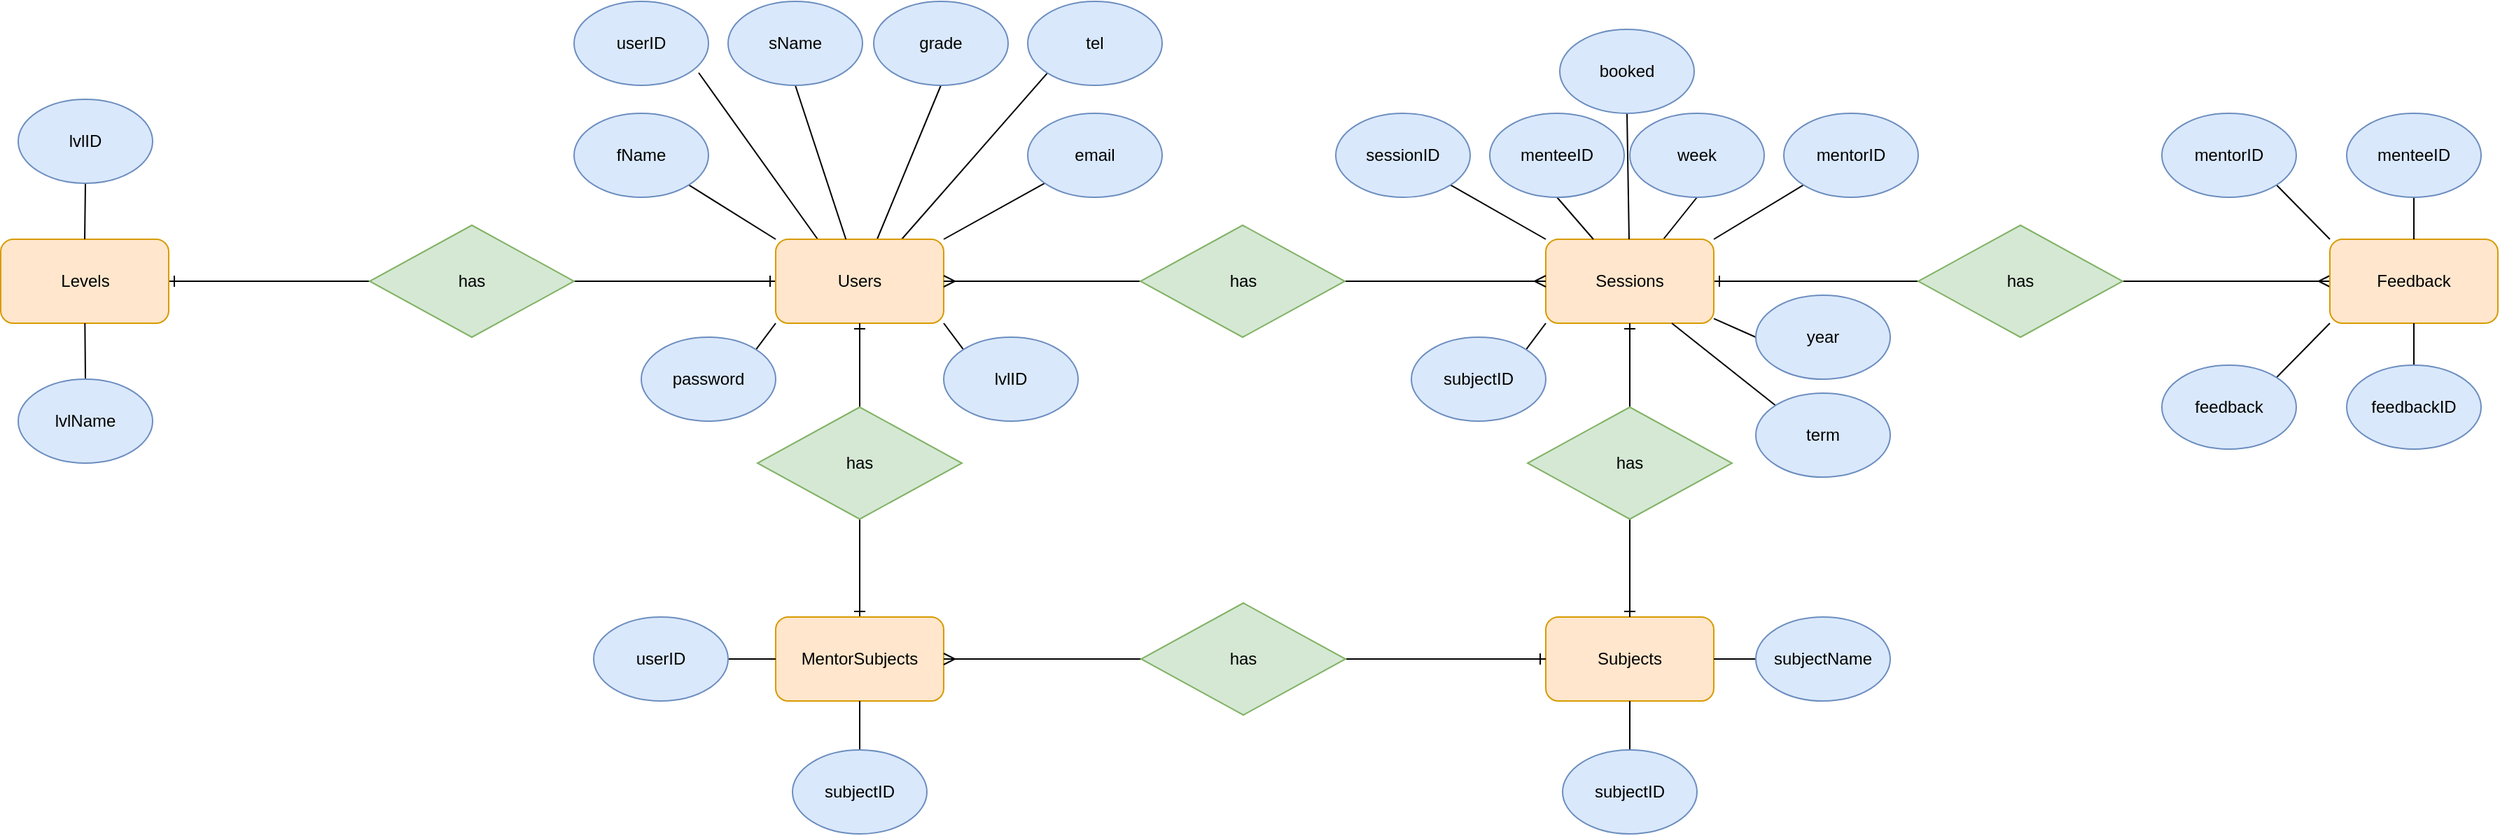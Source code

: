 <mxfile version="20.8.16" type="device"><diagram id="KB6O-Q5EDf45bet2IjJZ" name="Page-1"><mxGraphModel dx="2712" dy="2264" grid="1" gridSize="10" guides="1" tooltips="1" connect="1" arrows="1" fold="1" page="1" pageScale="1" pageWidth="827" pageHeight="1169" math="0" shadow="0"><root><mxCell id="0"/><mxCell id="1" parent="0"/><mxCell id="-zIeDHFZ9ukpvV9Ja7mC-28" style="edgeStyle=none;rounded=0;orthogonalLoop=1;jettySize=auto;html=1;entryX=0.5;entryY=1;entryDx=0;entryDy=0;startArrow=none;startFill=0;endArrow=none;endFill=0;" edge="1" parent="1" source="uIqHC5CVJwRMBzlvfvUY-2" target="-zIeDHFZ9ukpvV9Ja7mC-27"><mxGeometry relative="1" as="geometry"/></mxCell><mxCell id="-zIeDHFZ9ukpvV9Ja7mC-30" style="edgeStyle=none;rounded=0;orthogonalLoop=1;jettySize=auto;html=1;exitX=0;exitY=1;exitDx=0;exitDy=0;entryX=1;entryY=0;entryDx=0;entryDy=0;startArrow=none;startFill=0;endArrow=none;endFill=0;" edge="1" parent="1" source="uIqHC5CVJwRMBzlvfvUY-2" target="-zIeDHFZ9ukpvV9Ja7mC-29"><mxGeometry relative="1" as="geometry"/></mxCell><mxCell id="-zIeDHFZ9ukpvV9Ja7mC-37" style="edgeStyle=none;rounded=0;orthogonalLoop=1;jettySize=auto;html=1;exitX=1;exitY=0.5;exitDx=0;exitDy=0;entryX=0;entryY=0.5;entryDx=0;entryDy=0;startArrow=ERone;startFill=0;endArrow=ERmany;endFill=0;" edge="1" parent="1" source="uIqHC5CVJwRMBzlvfvUY-2" target="-zIeDHFZ9ukpvV9Ja7mC-36"><mxGeometry relative="1" as="geometry"/></mxCell><mxCell id="uIqHC5CVJwRMBzlvfvUY-2" value="Sessions" style="rounded=1;whiteSpace=wrap;html=1;fillColor=#ffe6cc;strokeColor=#d79b00;" parent="1" vertex="1"><mxGeometry x="630" y="160" width="120" height="60" as="geometry"/></mxCell><mxCell id="-zIeDHFZ9ukpvV9Ja7mC-1" style="edgeStyle=orthogonalEdgeStyle;rounded=0;orthogonalLoop=1;jettySize=auto;html=1;exitX=0.5;exitY=1;exitDx=0;exitDy=0;entryX=0.5;entryY=0;entryDx=0;entryDy=0;startArrow=none;startFill=0;endArrow=ERone;endFill=0;" edge="1" parent="1" source="-zIeDHFZ9ukpvV9Ja7mC-5" target="l6y2hNjMGDysKEDIREni-4"><mxGeometry relative="1" as="geometry"/></mxCell><mxCell id="-zIeDHFZ9ukpvV9Ja7mC-4" style="edgeStyle=orthogonalEdgeStyle;rounded=0;orthogonalLoop=1;jettySize=auto;html=1;startArrow=ERone;startFill=0;endArrow=ERone;endFill=0;" edge="1" parent="1" source="uIqHC5CVJwRMBzlvfvUY-3" target="-zIeDHFZ9ukpvV9Ja7mC-3"><mxGeometry relative="1" as="geometry"/></mxCell><mxCell id="-zIeDHFZ9ukpvV9Ja7mC-17" style="edgeStyle=none;rounded=0;orthogonalLoop=1;jettySize=auto;html=1;entryX=0.5;entryY=1;entryDx=0;entryDy=0;startArrow=none;startFill=0;endArrow=none;endFill=0;" edge="1" parent="1" source="uIqHC5CVJwRMBzlvfvUY-3" target="-zIeDHFZ9ukpvV9Ja7mC-15"><mxGeometry relative="1" as="geometry"/></mxCell><mxCell id="-zIeDHFZ9ukpvV9Ja7mC-18" style="edgeStyle=none;rounded=0;orthogonalLoop=1;jettySize=auto;html=1;exitX=0.25;exitY=0;exitDx=0;exitDy=0;entryX=0.927;entryY=0.85;entryDx=0;entryDy=0;entryPerimeter=0;startArrow=none;startFill=0;endArrow=none;endFill=0;" edge="1" parent="1" source="uIqHC5CVJwRMBzlvfvUY-3" target="-zIeDHFZ9ukpvV9Ja7mC-13"><mxGeometry relative="1" as="geometry"/></mxCell><mxCell id="-zIeDHFZ9ukpvV9Ja7mC-19" style="edgeStyle=none;rounded=0;orthogonalLoop=1;jettySize=auto;html=1;exitX=0.75;exitY=0;exitDx=0;exitDy=0;entryX=0;entryY=1;entryDx=0;entryDy=0;startArrow=none;startFill=0;endArrow=none;endFill=0;" edge="1" parent="1" source="uIqHC5CVJwRMBzlvfvUY-3" target="-zIeDHFZ9ukpvV9Ja7mC-14"><mxGeometry relative="1" as="geometry"/></mxCell><mxCell id="-zIeDHFZ9ukpvV9Ja7mC-20" style="edgeStyle=none;rounded=0;orthogonalLoop=1;jettySize=auto;html=1;exitX=1;exitY=0;exitDx=0;exitDy=0;startArrow=none;startFill=0;endArrow=none;endFill=0;" edge="1" parent="1" source="uIqHC5CVJwRMBzlvfvUY-3" target="-zIeDHFZ9ukpvV9Ja7mC-12"><mxGeometry relative="1" as="geometry"/></mxCell><mxCell id="-zIeDHFZ9ukpvV9Ja7mC-24" style="edgeStyle=none;rounded=0;orthogonalLoop=1;jettySize=auto;html=1;exitX=0;exitY=1;exitDx=0;exitDy=0;entryX=1;entryY=0;entryDx=0;entryDy=0;startArrow=none;startFill=0;endArrow=none;endFill=0;" edge="1" parent="1" source="uIqHC5CVJwRMBzlvfvUY-3" target="-zIeDHFZ9ukpvV9Ja7mC-23"><mxGeometry relative="1" as="geometry"/></mxCell><mxCell id="-zIeDHFZ9ukpvV9Ja7mC-26" style="edgeStyle=none;rounded=0;orthogonalLoop=1;jettySize=auto;html=1;exitX=1;exitY=1;exitDx=0;exitDy=0;entryX=0;entryY=0;entryDx=0;entryDy=0;startArrow=none;startFill=0;endArrow=none;endFill=0;" edge="1" parent="1" source="uIqHC5CVJwRMBzlvfvUY-3" target="-zIeDHFZ9ukpvV9Ja7mC-21"><mxGeometry relative="1" as="geometry"/></mxCell><mxCell id="uIqHC5CVJwRMBzlvfvUY-3" value="Users" style="rounded=1;whiteSpace=wrap;html=1;fillColor=#ffe6cc;strokeColor=#d79b00;" parent="1" vertex="1"><mxGeometry x="80" y="160" width="120" height="60" as="geometry"/></mxCell><mxCell id="uIqHC5CVJwRMBzlvfvUY-4" value="" style="endArrow=ERmany;html=1;rounded=0;entryX=0;entryY=0.5;entryDx=0;entryDy=0;startArrow=ERmany;startFill=0;endFill=0;exitX=1;exitY=0.5;exitDx=0;exitDy=0;" parent="1" source="uIqHC5CVJwRMBzlvfvUY-3" target="uIqHC5CVJwRMBzlvfvUY-2" edge="1"><mxGeometry width="50" height="50" relative="1" as="geometry"><mxPoint x="270" y="220" as="sourcePoint"/><mxPoint x="320" y="150" as="targetPoint"/></mxGeometry></mxCell><mxCell id="uIqHC5CVJwRMBzlvfvUY-5" value="has" style="rhombus;whiteSpace=wrap;html=1;fillColor=#d5e8d4;strokeColor=#82b366;" parent="1" vertex="1"><mxGeometry x="340.5" y="150" width="146" height="80" as="geometry"/></mxCell><mxCell id="l6y2hNjMGDysKEDIREni-1" value="Subjects" style="rounded=1;whiteSpace=wrap;html=1;fillColor=#ffe6cc;strokeColor=#d79b00;" parent="1" vertex="1"><mxGeometry x="630" y="430" width="120" height="60" as="geometry"/></mxCell><mxCell id="l6y2hNjMGDysKEDIREni-2" value="" style="endArrow=ERone;html=1;rounded=0;startArrow=ERone;startFill=0;endFill=0;exitX=0.5;exitY=1;exitDx=0;exitDy=0;" parent="1" source="uIqHC5CVJwRMBzlvfvUY-2" target="l6y2hNjMGDysKEDIREni-1" edge="1"><mxGeometry width="50" height="50" relative="1" as="geometry"><mxPoint x="600" y="300" as="sourcePoint"/><mxPoint x="170.0" y="300" as="targetPoint"/></mxGeometry></mxCell><mxCell id="l6y2hNjMGDysKEDIREni-3" value="has" style="rhombus;whiteSpace=wrap;html=1;fillColor=#d5e8d4;strokeColor=#82b366;" parent="1" vertex="1"><mxGeometry x="617" y="280" width="146" height="80" as="geometry"/></mxCell><mxCell id="l6y2hNjMGDysKEDIREni-4" value="MentorSubjects" style="rounded=1;whiteSpace=wrap;html=1;fillColor=#ffe6cc;strokeColor=#d79b00;" parent="1" vertex="1"><mxGeometry x="80" y="430" width="120" height="60" as="geometry"/></mxCell><mxCell id="l6y2hNjMGDysKEDIREni-5" value="" style="endArrow=ERmany;html=1;rounded=0;startArrow=ERone;startFill=0;endFill=0;exitX=0;exitY=0.5;exitDx=0;exitDy=0;entryX=1;entryY=0.5;entryDx=0;entryDy=0;" parent="1" source="l6y2hNjMGDysKEDIREni-1" target="l6y2hNjMGDysKEDIREni-4" edge="1"><mxGeometry width="50" height="50" relative="1" as="geometry"><mxPoint x="629" y="650" as="sourcePoint"/><mxPoint x="370" y="400" as="targetPoint"/></mxGeometry></mxCell><mxCell id="l6y2hNjMGDysKEDIREni-6" value="has" style="rhombus;whiteSpace=wrap;html=1;fillColor=#d5e8d4;strokeColor=#82b366;" parent="1" vertex="1"><mxGeometry x="341" y="420" width="146" height="80" as="geometry"/></mxCell><mxCell id="-Dnqjt6mxtjwSHlAr9id-11" style="edgeStyle=none;rounded=0;orthogonalLoop=1;jettySize=auto;html=1;exitX=0.5;exitY=1;exitDx=0;exitDy=0;endArrow=none;endFill=0;" parent="1" source="xX2EajB_xvNSz8sbWxjt-5" target="uIqHC5CVJwRMBzlvfvUY-3" edge="1"><mxGeometry relative="1" as="geometry"/></mxCell><mxCell id="xX2EajB_xvNSz8sbWxjt-5" value="sName" style="ellipse;whiteSpace=wrap;html=1;fillColor=#dae8fc;strokeColor=#6c8ebf;" parent="1" vertex="1"><mxGeometry x="46" y="-10" width="96" height="60" as="geometry"/></mxCell><mxCell id="-Dnqjt6mxtjwSHlAr9id-10" style="rounded=0;orthogonalLoop=1;jettySize=auto;html=1;exitX=1;exitY=1;exitDx=0;exitDy=0;entryX=0;entryY=0;entryDx=0;entryDy=0;endArrow=none;endFill=0;" parent="1" source="xX2EajB_xvNSz8sbWxjt-7" target="uIqHC5CVJwRMBzlvfvUY-3" edge="1"><mxGeometry relative="1" as="geometry"/></mxCell><mxCell id="xX2EajB_xvNSz8sbWxjt-7" value="fName" style="ellipse;whiteSpace=wrap;html=1;fillColor=#dae8fc;strokeColor=#6c8ebf;" parent="1" vertex="1"><mxGeometry x="-64" y="70" width="96" height="60" as="geometry"/></mxCell><mxCell id="-Dnqjt6mxtjwSHlAr9id-16" style="edgeStyle=none;rounded=0;orthogonalLoop=1;jettySize=auto;html=1;exitX=0.5;exitY=1;exitDx=0;exitDy=0;endArrow=none;endFill=0;" parent="1" source="-Dnqjt6mxtjwSHlAr9id-1" target="uIqHC5CVJwRMBzlvfvUY-2" edge="1"><mxGeometry relative="1" as="geometry"/></mxCell><mxCell id="-Dnqjt6mxtjwSHlAr9id-1" value="menteeID" style="ellipse;whiteSpace=wrap;html=1;fillColor=#dae8fc;strokeColor=#6c8ebf;" parent="1" vertex="1"><mxGeometry x="590" y="70" width="96" height="60" as="geometry"/></mxCell><mxCell id="-Dnqjt6mxtjwSHlAr9id-17" style="edgeStyle=none;rounded=0;orthogonalLoop=1;jettySize=auto;html=1;exitX=0;exitY=1;exitDx=0;exitDy=0;entryX=1;entryY=0;entryDx=0;entryDy=0;endArrow=none;endFill=0;" parent="1" source="-Dnqjt6mxtjwSHlAr9id-2" target="uIqHC5CVJwRMBzlvfvUY-2" edge="1"><mxGeometry relative="1" as="geometry"/></mxCell><mxCell id="-Dnqjt6mxtjwSHlAr9id-2" value="mentorID" style="ellipse;whiteSpace=wrap;html=1;fillColor=#dae8fc;strokeColor=#6c8ebf;" parent="1" vertex="1"><mxGeometry x="800" y="70" width="96" height="60" as="geometry"/></mxCell><mxCell id="-Dnqjt6mxtjwSHlAr9id-18" style="edgeStyle=none;rounded=0;orthogonalLoop=1;jettySize=auto;html=1;exitX=0;exitY=0.5;exitDx=0;exitDy=0;endArrow=none;endFill=0;" parent="1" source="-Dnqjt6mxtjwSHlAr9id-3" target="uIqHC5CVJwRMBzlvfvUY-2" edge="1"><mxGeometry relative="1" as="geometry"/></mxCell><mxCell id="-Dnqjt6mxtjwSHlAr9id-3" value="year" style="ellipse;whiteSpace=wrap;html=1;fillColor=#dae8fc;strokeColor=#6c8ebf;" parent="1" vertex="1"><mxGeometry x="780" y="200" width="96" height="60" as="geometry"/></mxCell><mxCell id="-Dnqjt6mxtjwSHlAr9id-19" style="edgeStyle=none;rounded=0;orthogonalLoop=1;jettySize=auto;html=1;exitX=0;exitY=0;exitDx=0;exitDy=0;entryX=0.75;entryY=1;entryDx=0;entryDy=0;endArrow=none;endFill=0;" parent="1" source="-Dnqjt6mxtjwSHlAr9id-4" target="uIqHC5CVJwRMBzlvfvUY-2" edge="1"><mxGeometry relative="1" as="geometry"/></mxCell><mxCell id="-Dnqjt6mxtjwSHlAr9id-4" value="term" style="ellipse;whiteSpace=wrap;html=1;fillColor=#dae8fc;strokeColor=#6c8ebf;" parent="1" vertex="1"><mxGeometry x="780" y="270" width="96" height="60" as="geometry"/></mxCell><mxCell id="-Dnqjt6mxtjwSHlAr9id-15" style="edgeStyle=none;rounded=0;orthogonalLoop=1;jettySize=auto;html=1;exitX=1;exitY=1;exitDx=0;exitDy=0;entryX=0;entryY=0;entryDx=0;entryDy=0;endArrow=none;endFill=0;" parent="1" source="-Dnqjt6mxtjwSHlAr9id-5" target="uIqHC5CVJwRMBzlvfvUY-2" edge="1"><mxGeometry relative="1" as="geometry"/></mxCell><mxCell id="-Dnqjt6mxtjwSHlAr9id-5" value="sessionID" style="ellipse;whiteSpace=wrap;html=1;fillColor=#dae8fc;strokeColor=#6c8ebf;" parent="1" vertex="1"><mxGeometry x="480" y="70" width="96" height="60" as="geometry"/></mxCell><mxCell id="-Dnqjt6mxtjwSHlAr9id-22" style="edgeStyle=none;rounded=0;orthogonalLoop=1;jettySize=auto;html=1;endArrow=none;endFill=0;" parent="1" source="-Dnqjt6mxtjwSHlAr9id-6" target="l6y2hNjMGDysKEDIREni-1" edge="1"><mxGeometry relative="1" as="geometry"/></mxCell><mxCell id="-Dnqjt6mxtjwSHlAr9id-6" value="subjectID" style="ellipse;whiteSpace=wrap;html=1;fillColor=#dae8fc;strokeColor=#6c8ebf;" parent="1" vertex="1"><mxGeometry x="642" y="525" width="96" height="60" as="geometry"/></mxCell><mxCell id="-Dnqjt6mxtjwSHlAr9id-20" style="edgeStyle=none;rounded=0;orthogonalLoop=1;jettySize=auto;html=1;endArrow=none;endFill=0;" parent="1" source="-Dnqjt6mxtjwSHlAr9id-9" target="l6y2hNjMGDysKEDIREni-1" edge="1"><mxGeometry relative="1" as="geometry"/></mxCell><mxCell id="-Dnqjt6mxtjwSHlAr9id-9" value="subjectName" style="ellipse;whiteSpace=wrap;html=1;fillColor=#dae8fc;strokeColor=#6c8ebf;" parent="1" vertex="1"><mxGeometry x="780" y="430" width="96" height="60" as="geometry"/></mxCell><mxCell id="-Dnqjt6mxtjwSHlAr9id-31" style="edgeStyle=none;rounded=0;orthogonalLoop=1;jettySize=auto;html=1;endArrow=none;endFill=0;" parent="1" source="-Dnqjt6mxtjwSHlAr9id-26" target="l6y2hNjMGDysKEDIREni-4" edge="1"><mxGeometry relative="1" as="geometry"/></mxCell><mxCell id="-Dnqjt6mxtjwSHlAr9id-26" value="userID" style="ellipse;whiteSpace=wrap;html=1;fillColor=#dae8fc;strokeColor=#6c8ebf;" parent="1" vertex="1"><mxGeometry x="-50" y="430" width="96" height="60" as="geometry"/></mxCell><mxCell id="-Dnqjt6mxtjwSHlAr9id-29" style="edgeStyle=none;rounded=0;orthogonalLoop=1;jettySize=auto;html=1;endArrow=none;endFill=0;" parent="1" source="-Dnqjt6mxtjwSHlAr9id-28" target="l6y2hNjMGDysKEDIREni-4" edge="1"><mxGeometry relative="1" as="geometry"/></mxCell><mxCell id="-Dnqjt6mxtjwSHlAr9id-28" value="subjectID" style="ellipse;whiteSpace=wrap;html=1;fillColor=#dae8fc;strokeColor=#6c8ebf;" parent="1" vertex="1"><mxGeometry x="92" y="525" width="96" height="60" as="geometry"/></mxCell><mxCell id="-zIeDHFZ9ukpvV9Ja7mC-2" value="has" style="rhombus;whiteSpace=wrap;html=1;fillColor=#d5e8d4;strokeColor=#82b366;" vertex="1" parent="1"><mxGeometry x="-210" y="150" width="146" height="80" as="geometry"/></mxCell><mxCell id="-zIeDHFZ9ukpvV9Ja7mC-3" value="Levels" style="rounded=1;whiteSpace=wrap;html=1;fillColor=#ffe6cc;strokeColor=#d79b00;" vertex="1" parent="1"><mxGeometry x="-473.5" y="160" width="120" height="60" as="geometry"/></mxCell><mxCell id="-zIeDHFZ9ukpvV9Ja7mC-6" value="" style="edgeStyle=orthogonalEdgeStyle;rounded=0;orthogonalLoop=1;jettySize=auto;html=1;exitX=0.5;exitY=1;exitDx=0;exitDy=0;entryX=0.5;entryY=0;entryDx=0;entryDy=0;startArrow=ERone;startFill=0;endArrow=none;endFill=0;" edge="1" parent="1" source="uIqHC5CVJwRMBzlvfvUY-3" target="-zIeDHFZ9ukpvV9Ja7mC-5"><mxGeometry relative="1" as="geometry"><mxPoint x="140" y="220" as="sourcePoint"/><mxPoint x="140" y="430" as="targetPoint"/></mxGeometry></mxCell><mxCell id="-zIeDHFZ9ukpvV9Ja7mC-5" value="has" style="rhombus;whiteSpace=wrap;html=1;fillColor=#d5e8d4;strokeColor=#82b366;" vertex="1" parent="1"><mxGeometry x="67" y="280" width="146" height="80" as="geometry"/></mxCell><mxCell id="-zIeDHFZ9ukpvV9Ja7mC-11" style="rounded=0;orthogonalLoop=1;jettySize=auto;html=1;startArrow=none;startFill=0;endArrow=none;endFill=0;" edge="1" parent="1" source="-zIeDHFZ9ukpvV9Ja7mC-7" target="-zIeDHFZ9ukpvV9Ja7mC-3"><mxGeometry relative="1" as="geometry"/></mxCell><mxCell id="-zIeDHFZ9ukpvV9Ja7mC-7" value="lvlName" style="ellipse;whiteSpace=wrap;html=1;fillColor=#dae8fc;strokeColor=#6c8ebf;" vertex="1" parent="1"><mxGeometry x="-461" y="260" width="96" height="60" as="geometry"/></mxCell><mxCell id="-zIeDHFZ9ukpvV9Ja7mC-33" style="edgeStyle=none;rounded=0;orthogonalLoop=1;jettySize=auto;html=1;exitX=0.5;exitY=1;exitDx=0;exitDy=0;entryX=0.5;entryY=0;entryDx=0;entryDy=0;startArrow=none;startFill=0;endArrow=none;endFill=0;" edge="1" parent="1" source="-zIeDHFZ9ukpvV9Ja7mC-8" target="-zIeDHFZ9ukpvV9Ja7mC-3"><mxGeometry relative="1" as="geometry"/></mxCell><mxCell id="-zIeDHFZ9ukpvV9Ja7mC-8" value="lvlID" style="ellipse;whiteSpace=wrap;html=1;fillColor=#dae8fc;strokeColor=#6c8ebf;" vertex="1" parent="1"><mxGeometry x="-461" y="60" width="96" height="60" as="geometry"/></mxCell><mxCell id="-zIeDHFZ9ukpvV9Ja7mC-12" value="email" style="ellipse;whiteSpace=wrap;html=1;fillColor=#dae8fc;strokeColor=#6c8ebf;" vertex="1" parent="1"><mxGeometry x="260" y="70" width="96" height="60" as="geometry"/></mxCell><mxCell id="-zIeDHFZ9ukpvV9Ja7mC-13" value="userID" style="ellipse;whiteSpace=wrap;html=1;fillColor=#dae8fc;strokeColor=#6c8ebf;" vertex="1" parent="1"><mxGeometry x="-64" y="-10" width="96" height="60" as="geometry"/></mxCell><mxCell id="-zIeDHFZ9ukpvV9Ja7mC-14" value="tel" style="ellipse;whiteSpace=wrap;html=1;fillColor=#dae8fc;strokeColor=#6c8ebf;" vertex="1" parent="1"><mxGeometry x="260" y="-10" width="96" height="60" as="geometry"/></mxCell><mxCell id="-zIeDHFZ9ukpvV9Ja7mC-15" value="grade" style="ellipse;whiteSpace=wrap;html=1;fillColor=#dae8fc;strokeColor=#6c8ebf;" vertex="1" parent="1"><mxGeometry x="150" y="-10" width="96" height="60" as="geometry"/></mxCell><mxCell id="-zIeDHFZ9ukpvV9Ja7mC-21" value="lvlID" style="ellipse;whiteSpace=wrap;html=1;fillColor=#dae8fc;strokeColor=#6c8ebf;" vertex="1" parent="1"><mxGeometry x="200" y="230" width="96" height="60" as="geometry"/></mxCell><mxCell id="-zIeDHFZ9ukpvV9Ja7mC-23" value="password" style="ellipse;whiteSpace=wrap;html=1;fillColor=#dae8fc;strokeColor=#6c8ebf;" vertex="1" parent="1"><mxGeometry x="-16" y="230" width="96" height="60" as="geometry"/></mxCell><mxCell id="-zIeDHFZ9ukpvV9Ja7mC-27" value="week" style="ellipse;whiteSpace=wrap;html=1;fillColor=#dae8fc;strokeColor=#6c8ebf;" vertex="1" parent="1"><mxGeometry x="690" y="70" width="96" height="60" as="geometry"/></mxCell><mxCell id="-zIeDHFZ9ukpvV9Ja7mC-29" value="subjectID" style="ellipse;whiteSpace=wrap;html=1;fillColor=#dae8fc;strokeColor=#6c8ebf;" vertex="1" parent="1"><mxGeometry x="534" y="230" width="96" height="60" as="geometry"/></mxCell><mxCell id="-zIeDHFZ9ukpvV9Ja7mC-32" style="edgeStyle=none;rounded=0;orthogonalLoop=1;jettySize=auto;html=1;exitX=0.5;exitY=1;exitDx=0;exitDy=0;startArrow=none;startFill=0;endArrow=none;endFill=0;" edge="1" parent="1" source="-zIeDHFZ9ukpvV9Ja7mC-31" target="uIqHC5CVJwRMBzlvfvUY-2"><mxGeometry relative="1" as="geometry"/></mxCell><mxCell id="-zIeDHFZ9ukpvV9Ja7mC-31" value="booked" style="ellipse;whiteSpace=wrap;html=1;fillColor=#dae8fc;strokeColor=#6c8ebf;" vertex="1" parent="1"><mxGeometry x="640" y="10" width="96" height="60" as="geometry"/></mxCell><mxCell id="-zIeDHFZ9ukpvV9Ja7mC-35" value="has" style="rhombus;whiteSpace=wrap;html=1;fillColor=#d5e8d4;strokeColor=#82b366;" vertex="1" parent="1"><mxGeometry x="896" y="150" width="146" height="80" as="geometry"/></mxCell><mxCell id="-zIeDHFZ9ukpvV9Ja7mC-36" value="Feedback" style="rounded=1;whiteSpace=wrap;html=1;fillColor=#ffe6cc;strokeColor=#d79b00;" vertex="1" parent="1"><mxGeometry x="1190" y="160" width="120" height="60" as="geometry"/></mxCell><mxCell id="-zIeDHFZ9ukpvV9Ja7mC-44" style="edgeStyle=none;rounded=0;orthogonalLoop=1;jettySize=auto;html=1;startArrow=none;startFill=0;endArrow=none;endFill=0;" edge="1" parent="1" source="-zIeDHFZ9ukpvV9Ja7mC-38" target="-zIeDHFZ9ukpvV9Ja7mC-36"><mxGeometry relative="1" as="geometry"/></mxCell><mxCell id="-zIeDHFZ9ukpvV9Ja7mC-38" value="menteeID" style="ellipse;whiteSpace=wrap;html=1;fillColor=#dae8fc;strokeColor=#6c8ebf;" vertex="1" parent="1"><mxGeometry x="1202" y="70" width="96" height="60" as="geometry"/></mxCell><mxCell id="-zIeDHFZ9ukpvV9Ja7mC-43" style="edgeStyle=none;rounded=0;orthogonalLoop=1;jettySize=auto;html=1;exitX=1;exitY=1;exitDx=0;exitDy=0;entryX=0;entryY=0;entryDx=0;entryDy=0;startArrow=none;startFill=0;endArrow=none;endFill=0;" edge="1" parent="1" source="-zIeDHFZ9ukpvV9Ja7mC-39" target="-zIeDHFZ9ukpvV9Ja7mC-36"><mxGeometry relative="1" as="geometry"/></mxCell><mxCell id="-zIeDHFZ9ukpvV9Ja7mC-39" value="mentorID" style="ellipse;whiteSpace=wrap;html=1;fillColor=#dae8fc;strokeColor=#6c8ebf;" vertex="1" parent="1"><mxGeometry x="1070" y="70" width="96" height="60" as="geometry"/></mxCell><mxCell id="-zIeDHFZ9ukpvV9Ja7mC-45" style="edgeStyle=none;rounded=0;orthogonalLoop=1;jettySize=auto;html=1;entryX=0.5;entryY=1;entryDx=0;entryDy=0;startArrow=none;startFill=0;endArrow=none;endFill=0;" edge="1" parent="1" source="-zIeDHFZ9ukpvV9Ja7mC-40" target="-zIeDHFZ9ukpvV9Ja7mC-36"><mxGeometry relative="1" as="geometry"/></mxCell><mxCell id="-zIeDHFZ9ukpvV9Ja7mC-40" value="feedbackID" style="ellipse;whiteSpace=wrap;html=1;fillColor=#dae8fc;strokeColor=#6c8ebf;" vertex="1" parent="1"><mxGeometry x="1202" y="250" width="96" height="60" as="geometry"/></mxCell><mxCell id="-zIeDHFZ9ukpvV9Ja7mC-42" style="edgeStyle=none;rounded=0;orthogonalLoop=1;jettySize=auto;html=1;exitX=1;exitY=0;exitDx=0;exitDy=0;entryX=0;entryY=1;entryDx=0;entryDy=0;startArrow=none;startFill=0;endArrow=none;endFill=0;" edge="1" parent="1" source="-zIeDHFZ9ukpvV9Ja7mC-41" target="-zIeDHFZ9ukpvV9Ja7mC-36"><mxGeometry relative="1" as="geometry"/></mxCell><mxCell id="-zIeDHFZ9ukpvV9Ja7mC-41" value="feedback" style="ellipse;whiteSpace=wrap;html=1;fillColor=#dae8fc;strokeColor=#6c8ebf;" vertex="1" parent="1"><mxGeometry x="1070" y="250" width="96" height="60" as="geometry"/></mxCell></root></mxGraphModel></diagram></mxfile>
